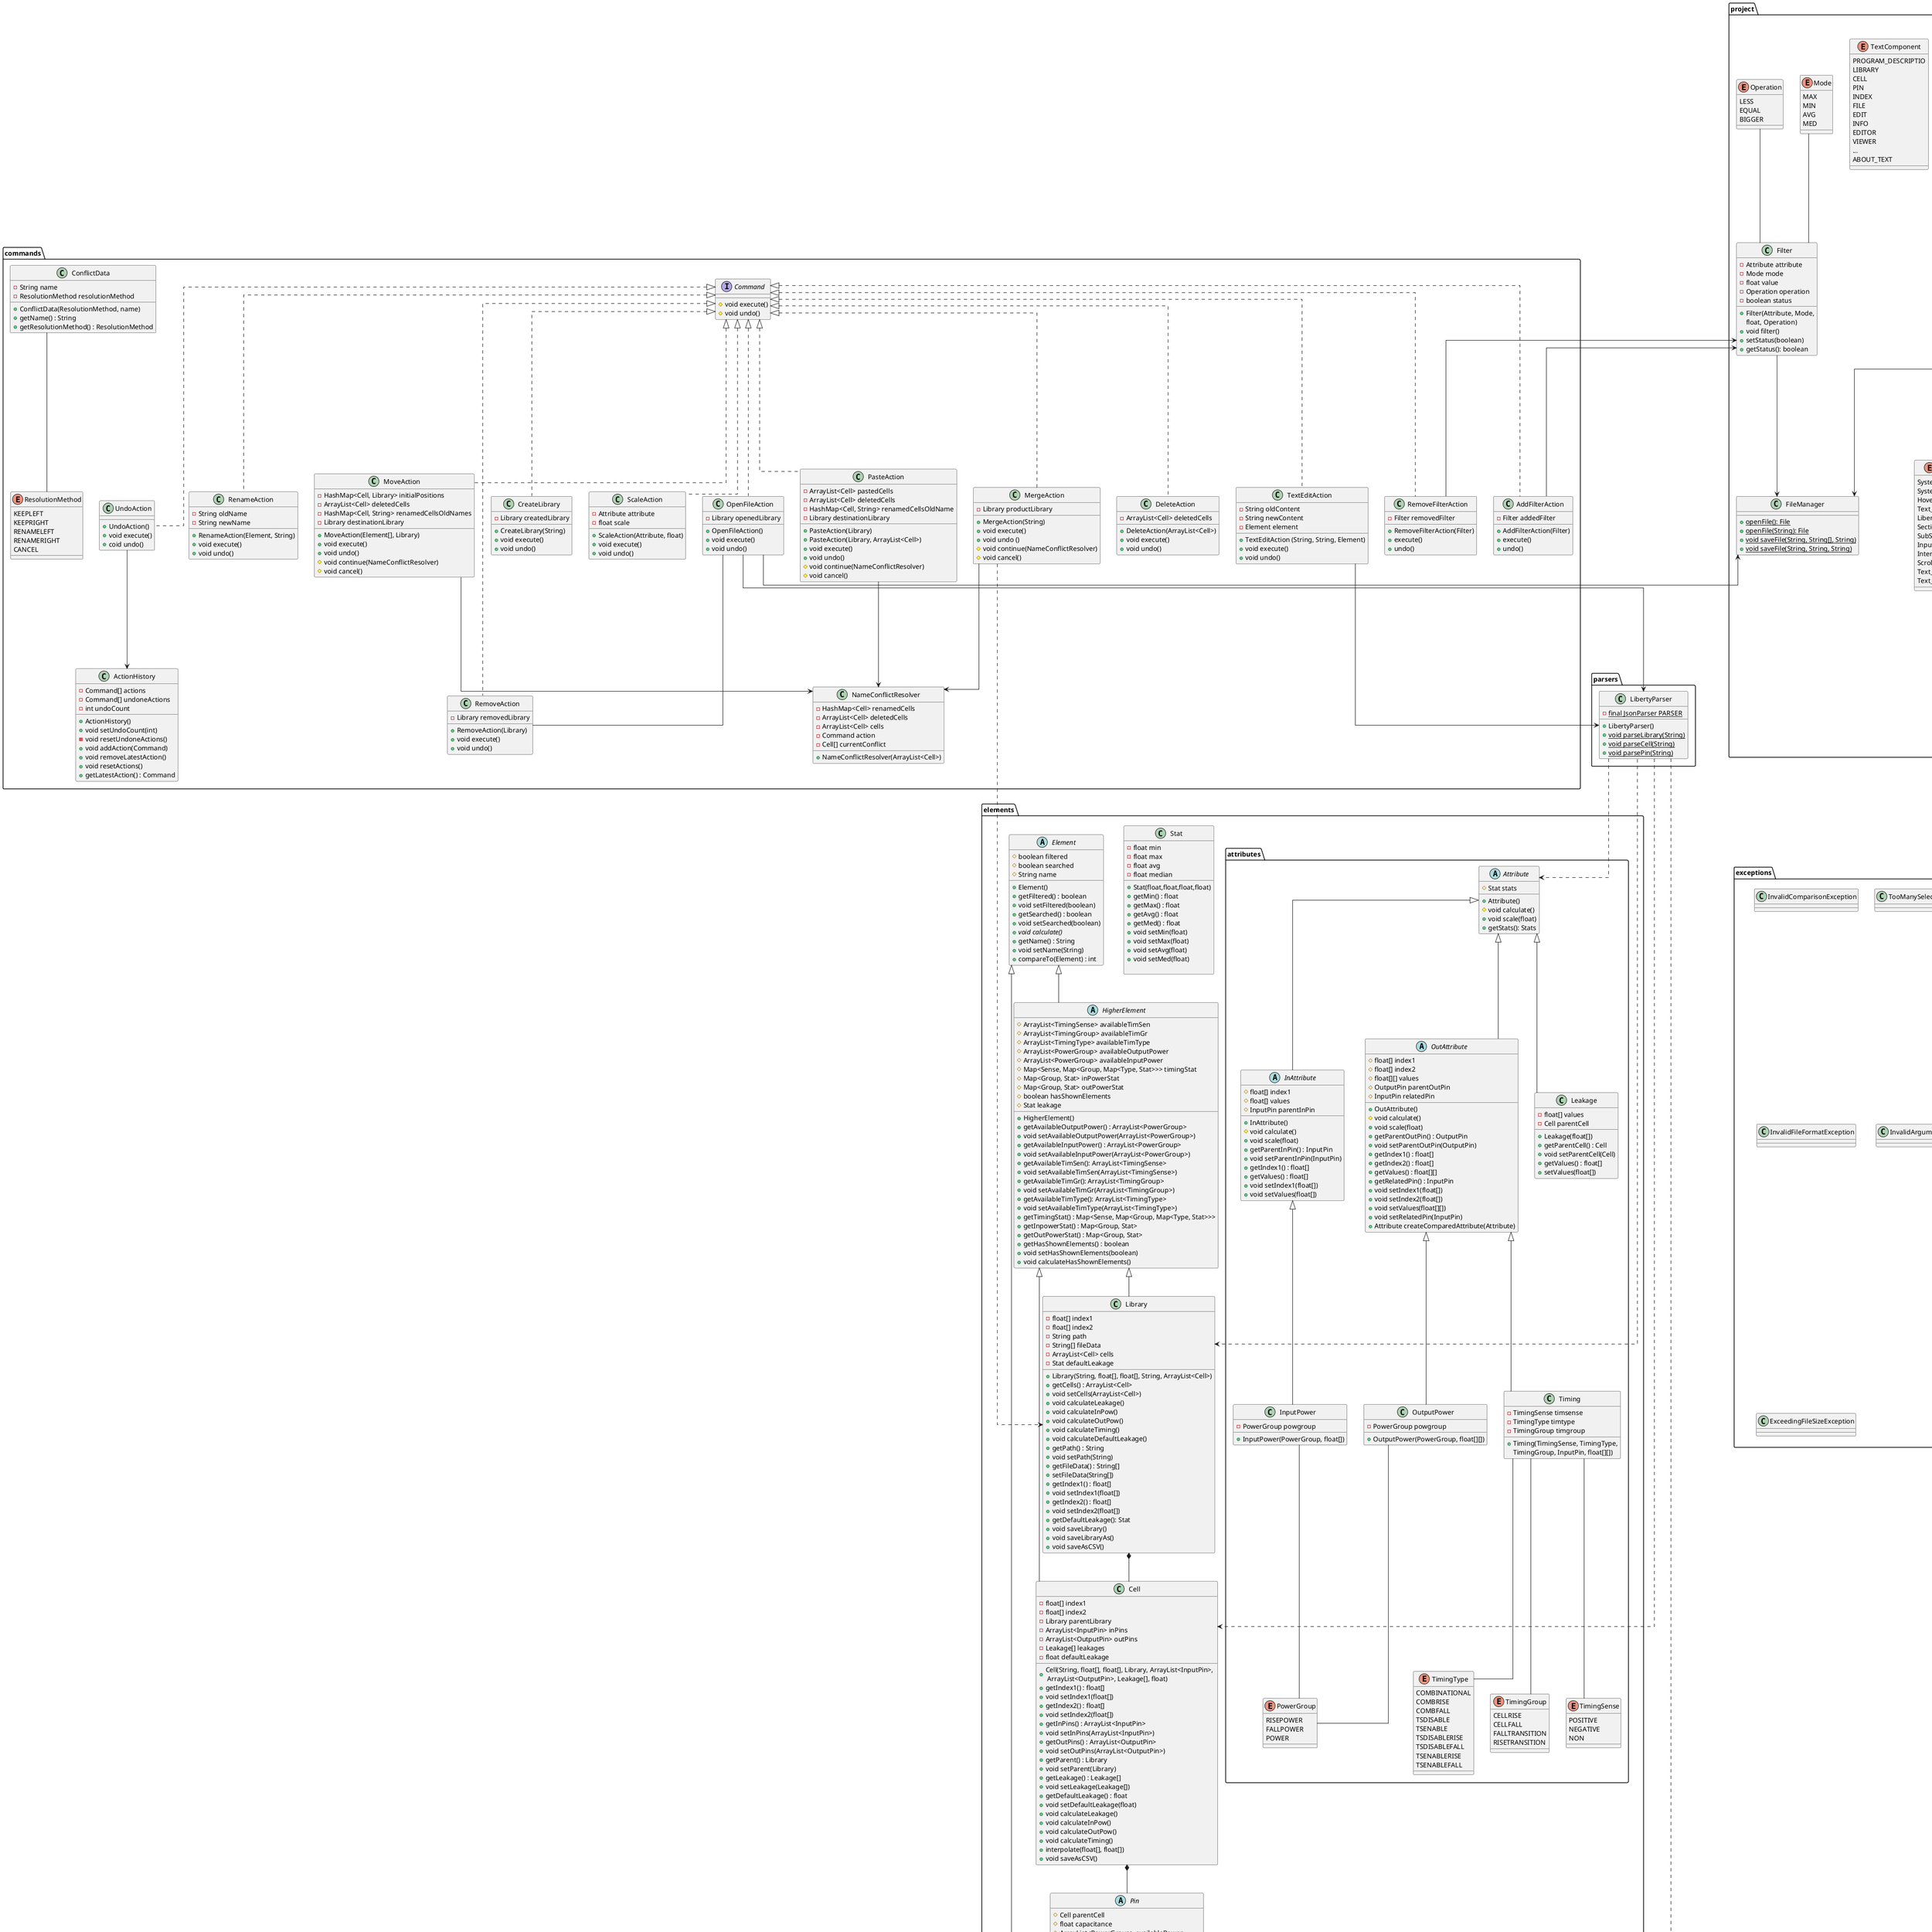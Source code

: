 @startuml Hallo
skinparam linetype ortho
!startsub DIAGRAM

/' package panelData{
    enum ElementType {
        LIBRARY
        CELL
        INPIN
        OUTPIN
    }
    enum AttributeType{
        OUTPOWER
        INPOWER
        DEFLEAKAGE
        LEAKAGE
        TIMING
        AREA
        CAPACITANCE
    }
    abstract class Panel{
        ElementType elementType
        String panelName
    }
    class TextEditor extends Panel{
        - Element element
        - String Content
        - String greyedBeforeContent
        - String greyedAfterContent
        __
        + search(String) : int
        + switchToElementView()
        + updateData()
    }
    interface GraphicImp{
        AttributeType attribute
        PowerGroup powgroup
        TimingGroup timgroup
        TimingType timtype
        TimingSense timsense
        Mode mode
        __
        {abstract} getData()
    }
    interface CompareView{
        __
        {abstract} void selectElement(Element)
        {abstract} void deselectElement(Element)
    }
    class CompareLibraryView extends Panel implements GraphicImp, CompareView{
        Element[] openedLibraries
        Library[] selectedLibraries
        __
        + void getData()
        + void selectElement(Element)
        + void deselectElement(Element)
    }
    class CompareCellPinView extends Panel implements GraphicImp, CompareView{
        Cell[] openedCells
        Element[] selectedElements
        __
        + void getData()
        + void selectElement(Element)
        + void deselectElement(Element)
    }
    class ElementView extends Panel implements GraphicImp{
        Element element
        __
        + void switchToTextEditor()
        + getData()
    }
}'/

package elements{
    class Stat {
        -float min 
        -float max
        -float avg
        -float median
        __
        + Stat(float,float,float,float)
        + getMin() : float
        + getMax() : float
        + getAvg() : float
        + getMed() : float
        + void setMin(float)
        + void setMax(float)
        + void setAvg(float)
        + void setMed(float)

    }
    package attributes {
        abstract class Attribute{ 
            # Stat stats
            __
            + Attribute()
            # void calculate()
            + void scale(float)
            + getStats(): Stats
        }
        abstract class InAttribute extends Attribute{ 
            # float[] index1
            # float[] values
            # InputPin parentInPin
            __
            + InAttribute()
            # void calculate()
            + void scale(float)
            + getParentInPin() : InputPin
            + void setParentInPin(InputPin)
            + getIndex1() : float[]
            + getValues() : float[]
            + void setIndex1(float[])
            + void setValues(float[])
        }
        abstract class OutAttribute extends Attribute{ 
            # float[] index1 
            # float[] index2
            # float[][] values
            # OutputPin parentOutPin
            # InputPin relatedPin
            __
            + OutAttribute()
            # void calculate()
            + void scale(float)
            + getParentOutPin() : OutputPin
            + void setParentOutPin(OutputPin)
            + getIndex1() : float[]
            + getIndex2() : float[]
            + getValues() : float[][]
            + getRelatedPin() : InputPin
            + void setIndex1(float[])
            + void setIndex2(float[])
            + void setValues(float[][])
            + void setRelatedPin(InputPin)
            + Attribute createComparedAttribute(Attribute)
        }
        enum TimingSense {
        POSITIVE
        NEGATIVE
        NON
        }
        enum TimingType {
        COMBINATIONAL
        COMBRISE
        COMBFALL
        TSDISABLE
        TSENABLE
        TSDISABLERISE
        TSDISABLEFALL
        TSENABLERISE
        TSENABLEFALL
        }
        enum TimingGroup {
        CELLRISE
        CELLFALL
        FALLTRANSITION
        RISETRANSITION
        }
        enum PowerGroup {
        RISEPOWER
        FALLPOWER
        POWER
        }
        class Timing extends OutAttribute {
            -TimingSense timsense
            -TimingType timtype
            -TimingGroup timgroup
            __
            + Timing(TimingSense, TimingType,
            TimingGroup, InputPin, float[][])
        }
        class InputPower extends InAttribute {
            -PowerGroup powgroup
            __
            + InputPower(PowerGroup, float[])
        }
        class OutputPower extends OutAttribute {
            -PowerGroup powgroup 
            __
            + OutputPower(PowerGroup, float[][])
        }
        class Leakage extends Attribute {
            - float[] values
            - Cell parentCell
            __
            + Leakage(float[])
            + getParentCell() : Cell
            + void setParentCell(Cell)
            + getValues() : float[]
            + setValues(float[])
        }
    }
    abstract class Element{
        # boolean filtered
        # boolean searched
        # String name
        __
        + Element()
        + getFiltered() : boolean
        + void setFiltered(boolean)
        + getSearched() : boolean
        + void setSearched(boolean)
        + {abstract} void calculate()
        + getName() : String
        + void setName(String)
        + compareTo(Element) : int
    }
    abstract class HigherElement extends Element{
        # ArrayList<TimingSense> availableTimSen
        # ArrayList<TimingGroup> availableTimGr
        # ArrayList<TimingType> availableTimType
        # ArrayList<PowerGroup> availableOutputPower
        # ArrayList<PowerGroup> availableInputPower
        # Map<Sense, Map<Group, Map<Type, Stat>>> timingStat
        # Map<Group, Stat> inPowerStat
        # Map<Group, Stat> outPowerStat
        # boolean hasShownElements
        # Stat leakage
        __
        + HigherElement()
        + getAvailableOutputPower() : ArrayList<PowerGroup>
        + void setAvailableOutputPower(ArrayList<PowerGroup>)
        + getAvailableInputPower() : ArrayList<PowerGroup>
        + void setAvailableInputPower(ArrayList<PowerGroup>)
        + getAvailableTimSen(): ArrayList<TimingSense>
        + void setAvailableTimSen(ArrayList<TimingSense>)
        + getAvailableTimGr(): ArrayList<TimingGroup>
        + void setAvailableTimGr(ArrayList<TimingGroup>)
        + getAvailableTimType(): ArrayList<TimingType>
        + void setAvailableTimType(ArrayList<TimingType>)
        + getTimingStat() : Map<Sense, Map<Group, Map<Type, Stat>>>
        + getInpowerStat() : Map<Group, Stat>
        + getOutPowerStat() : Map<Group, Stat>
        + getHasShownElements() : boolean
        + void setHasShownElements(boolean)
        + void calculateHasShownElements()
    }
    class Library extends HigherElement{
        - float[] index1
        - float[] index2
        - String path
        - String[] fileData
        - ArrayList<Cell> cells
        - Stat defaultLeakage
        __
        + Library(String, float[], float[], String, ArrayList<Cell>)
        + getCells() : ArrayList<Cell>
        + void setCells(ArrayList<Cell>)
        + void calculateLeakage()
        + void calculateInPow()
        + void calculateOutPow()
        + void calculateTiming()
        + void calculateDefaultLeakage()
        + getPath() : String
        + void setPath(String)
        + getFileData() : String[]
        + setFileData(String[])
        + getIndex1() : float[]
        + void setIndex1(float[])
        + getIndex2() : float[]
        + void setIndex2(float[])
        + getDefaultLeakage(): Stat
        + void saveLibrary()
        + void saveLibraryAs()
        + void saveAsCSV()
    }
    class Cell extends HigherElement{
        - float[] index1
        - float[] index2
        - Library parentLibrary
        - ArrayList<InputPin> inPins
        - ArrayList<OutputPin> outPins
        - Leakage[] leakages
        - float defaultLeakage
        __
        + Cell(String, float[], float[], Library, ArrayList<InputPin>, \n ArrayList<OutputPin>, Leakage[], float)
        + getIndex1() : float[]
        + void setIndex1(float[])
        + getIndex2() : float[]
        + void setIndex2(float[])
        + getInPins() : ArrayList<InputPin>
        + void setInPins(ArrayList<InputPin>)
        + getOutPins() : ArrayList<OutputPin>
        + void setOutPins(ArrayList<OutputPin>)
        + getParent() : Library
        + void setParent(Library)
        + getLeakage() : Leakage[]
        + void setLeakage(Leakage[])
        + getDefaultLeakage() : float
        + void setDefaultLeakage(float)
        + void calculateLeakage()
        + void calculateInPow()
        + void calculateOutPow()
        + void calculateTiming()
        + interpolate(float[], float[])
        + void saveAsCSV()
    }
    abstract class Pin extends Element{
        # Cell parentCell
        # float capacitance
        # ArrayList<PowerGroup> availablePower
        __
        + Pin()
        + getParent() : Cell
        + void setParent(Cell)
        + getAvailablePower() : ArrayList<PowerGroup>
        + setAvailablePower() : ArrayList<PowerGroup>
        + interpolate(float[], float[])
    }
    class InputPin{
        - ArrayList<InputPower> inputPowers
        __
        + InputPin(String, Cell, ArrayList<InputPower>)
        + void calculatePower()
        + getInputPowers(): ArrayList<InputPower>
        + void setInputPowers(ArrayList<InputPower>)
    }
    class OutputPin{
        - ArrayList<TimingSense> availableTimSen
        - ArrayList<TimingGroup> availableTimGr
        - ArrayList<TimingType> availableTimType
        - ArrayList<OutputPower> outputPowers
        - ArrayList<Timing> timings
        - String outPutFunction
        __
        + OutputPin(String, Cell, ArrayList<OutputPower>, ArrayList<Timing>)
        + getTimings(): ArrayList<Timing>
        + void setTimings(ArrayList<Timing>)
        + getOutputPowers(): ArrayList<OutputPower>
        + void setOutputPowers(ArrayList<OutputPower>)
        + getAvailableTimSen(): ArrayList<TimingSense>
        + setAvailableTimSen(ArrayList<TimingSense>)
        + getAvailableTimGr(): ArrayList<TimingGroup>
        + setAvailableTimGr(ArrayList<TimingGroup>)
        + getAvailableTimType(): ArrayList<TimingType>
        + setAvailableTimType(ArrayList<TimingType>)
        + getOutputFunction(): String
        + void setOutputFunction(String)
        + void calculatePower()
        + void calculateTiming()
        + void saveAsCSV()
    }
}


package exceptions{
    class InvalidComparisonException
    class InvalidFileFormatException
    class ExceedingFileSizeException
    class TooManySelectedException
    class TooManyPanelsOpenedException
    class InvalidArgumentException
    class InvalidNameException
}
package commands{
    interface Command{
        __
        # void execute()
        # void undo()
    }
    class ActionHistory{
        - Command[] actions
        - Command[] undoneActions
        - int undoCount
        __
        + ActionHistory()
        + void setUndoCount(int)
        - void resetUndoneActions()
        + void addAction(Command)
        + void removeLatestAction()
        + void resetActions()
        + getLatestAction() : Command
    }
    class CreateLibrary implements Command{
        - Library createdLibrary
        __
        + CreateLibrary(String)
        + void execute()
        + void undo()
    }
    class ScaleAction implements Command{
        - Attribute attribute
        - float scale
        __
        + ScaleAction(Attribute, float)
        + void execute()
        + void undo()
    }
    
    class RemoveFilterAction implements Command{
        - Filter removedFilter
        __
        + RemoveFilterAction(Filter)
        + execute()
        + undo()
    }
    class AddFilterAction implements Command{
        - Filter addedFilter
        __
        + AddFilterAction(Filter)
        + execute()
        + undo()
    }
    class TextEditAction implements Command{
        - String oldContent
        - String newContent
        - Element element
        __
        + TextEditAction (String, String, Element)
        + void execute()
        + void undo()
    }
    class UndoAction implements Command{
        __
        + UndoAction()
        + void execute()
        + coid undo()
    }
    class MergeAction implements Command{
        - Library productLibrary
        __
        + MergeAction(String)
        + void execute()
        + void undo ()
        # void continue(NameConflictResolver)
        # void cancel()
    }
    class DeleteAction implements Command{
        - ArrayList<Cell> deletedCells
        __
        + DeleteAction(ArrayList<Cell>)
        + void execute()
        + void undo()
    }
    class RemoveAction implements Command{
        - Library removedLibrary
        __
        + RemoveAction(Library)
        + void execute()
        + void undo()
    }
    class PasteAction implements Command{
        - ArrayList<Cell> pastedCells
        - ArrayList<Cell> deletedCells
        - HashMap<Cell, String> renamedCellsOldName
        - Library destinationLibrary
        __
        + PasteAction(Library)
        + PasteAction(Library, ArrayList<Cell>)
        + void execute()
        + void undo()
        # void continue(NameConflictResolver)
        # void cancel()
    }
    class MoveAction implements Command{
        - HashMap<Cell, Library> initialPositions
        - ArrayList<Cell> deletedCells
        - HashMap<Cell, String> renamedCellsOldNames
        - Library destinationLibrary
        __
        + MoveAction(Element[], Library)
        + void execute()
        + void undo()
        # void continue(NameConflictResolver)
        # void cancel()
    }
    class RenameAction implements Command{
        - String oldName
        - String newName
        __
        + RenameAction(Element, String)
        + void execute()
        + void undo()
    }
    class OpenFileAction implements Command {
        - Library openedLibrary
        __
        + OpenFileAction()
        + void execute()
        + void undo()
    }
    class NameConflictResolver{
        - HashMap<Cell> renamedCells
        - ArrayList<Cell> deletedCells
        - ArrayList<Cell> cells
        - Command action
        - Cell[] currentConflict
        __
        + NameConflictResolver(ArrayList<Cell>)
    }
    class ConflictData{
        - String name
        - ResolutionMethod resolutionMethod
        __
        + ConflictData(ResolutionMethod, name)
        + getName() : String
        + getResolutionMethod() : ResolutionMethod
    }
    enum ResolutionMethod{
        KEEPLEFT
        KEEPRIGHT
        RENAMELEFT
        RENAMERIGHT
        CANCEL
    }
    ConflictData -- ResolutionMethod
    MoveAction --> NameConflictResolver
    PasteAction --> NameConflictResolver
    MergeAction --> NameConflictResolver
    OpenFileAction -- RemoveAction
    /'class SelectStatAction implements Command{
        __
        + SelectStatAction(String)
        + void execute()
        + void undo()
    }
    class SelectDropdownAction implements Command {
        + SelectDropdownAction(String)
        + void execute()
        + void undo()
    }
    class SelectCompareAction implements Command {
        + SelectCompareAction(Element)
        + void execute()
        + void undo()
    }
    '/
}


package parsers { 
    class LibertyParser {
    - {static} final JsonParser PARSER
    __
    + LibertyParser()
    + {static} void parseLibrary(String)
    + {static} void parseCell(String)
    + {static} void parsePin(String)
    }
}
package compilers {
    interface Compiler{
    __
    + {Static} compile(Pin): String
    + {Static} compile(Cell): String
    + {Static} compile(Library): String
    }
    class CSVCompiler implements Compiler{
    __
    + CSVCompiler()
    + {Static} compile(Pin): String
    + {Static} compile(Cell): String
    + {Static} compile(Library): String
    }
    class LibertyCompiler implements Compiler{
    + LibertyCompiler()
    + {Static} compile(Pin): String
    + {Static} compile(Cell): String
    + {Static} compile(Library): String
    }
}

package project {
    class Model {
        - {static} Model instance = new Model()
        - Project currentProject
        - Settings currentSettings
        - Shortcuts currentShortcuts
        __
        - Model()
        + {static} Model getInstance()
        + Project getCurrentProject()
        + void loadProject()
        + void saveProject()
        + Settings getCurrentSettings()
        + void saveSettings()
        + void resetSettings()
        + Shortcuts getCurrentShortcuts()
        + void saveShortcuts()
        + void resetShorcuts()
        + notify()
    }
    class Project {
    - ArrayList<Library> libraries
    - HashSet<Element> copiedElements
    - HashSet<Element> openedInTextElements
    - ArrayList<Filter> filters
    __
    + Project()
    + notify()
    + getLibraries() : ArrayList<Library>
    + getCopiedElements(): HashSet<Element>
    + getOpenedInTextElements(): HashSet<Element>
    + getFilters(): ArrayList<Filter>
    + void setLibraries(ArrayList<Library>) 
    + void setOpenedInTextElements(HashSet<Element>)
    + void setCopiedElements(ArrayList<Element>)
    + void setFilters(ArrayList<Filter>)
    + void saveDefaultFilters()
    + void loadDefaultFilters()
    }
    class FileManager{
        __
        + {static} openFile(): File
        + {static} openFile(String): File
        + {static} void saveFile(String, String[], String)
        + {static} void saveFile(String, String, String)
    }
    class Interpolator{
        __
        + Interpolator()
        + {static} float[] interpolate(float[], float[], float[])
        + {static} float[][] bicubicInterpolate(float[], float[], float[][], float[], float[])
    }
enum LanguageEnum{
        ENGLISH
        DEUTSCH
        TURK
        SHQIP
        FRANCAIS
    }
    enum ColorThemeEnum{
        Theme1
        Theme2
        Theme3
        ANDSOON
    }
    class Settings{
        - Language currentLanguage
        - ColorTheme colorTheme
        - String fontType
        - int fontSize
        - int barCount
        - int undoCount
        - boolean editorOpenedFirst
        __
        + Settings()
        + void setLanguage(LanguageEnum)
        + void setColorTheme(ColorThemeEnum)
        + void setFontType(String)
        + void setFontSize(int)
        + void setBarCount(int)
        + void setUndoCount(int)
        + void setEditorOpenedFirst(boolean)
        + getLanguage() : LanguageEnum
        + getColorTheme() : ColorThemeEnum
        + getFontType() : String
        + getFontSize() : int
        + getBarCount() : int
        + getUndoCount() : int
        + getEditorOpenedFirst(): boolean
        - void notify()
    }
    LanguageEnum -- Settings
    ColorThemeEnum -- Settings
    class ColorTheme{
        - HashMap<ColorEnum, colors>
        __
        + ColorTheme()
        + getColor(ColorEnum): int[]
    }
    enum ColorEnum{
        System_BG
        System_Shade
        Hover_Highlight
        Text_Default
        Liberty_Window_BG
        Section
        SubSection
        Input_Field_BG
        Interactable_BG
        Scroll_Bar_Handle
        Text_Active
        Text_Selected
    }
    ColorEnum -- ColorTheme
    class Language{
        - HashMap<TextComponent, String>
        __
        + getTextComponent(TextComponent)
    }
    enum TextComponent{
        PROGRAM_DESCRIPTIO
        LIBRARY
        CELL
        PIN
        INDEX
        FILE
        EDIT
        INFO
        EDITOR
        VIEWER
        ...
        ABOUT_TEXT
    }
    Settings *-- ColorTheme
    Settings *-- Language
    class Shortcuts{
    - HashMap<char, Event> commands
    __
    + void setKey(char, Event)
    + void removeKey(char)
    + ArrayList<char> getKeys()
    + Event getAction(char)
    }
    enum Operation{
        LESS
        EQUAL
        BIGGER
    }
    enum Mode{
        MAX
        MIN
        AVG
        MED
    }
    class Filter{
        - Attribute attribute
        - Mode mode
        - float value
        - Operation operation
        - boolean status
        __
        + Filter(Attribute, Mode, 
        float, Operation)
        + void filter()
        + setStatus(boolean)
        + getStatus(): boolean
    }
}
Project --> Compiler
Project --> CSVCompiler
Model --> Settings
Model --> Shortcuts
Model --> FileManager
Filter --> FileManager
MergeAction ..> Library
Project --* Model
TextEditAction --> LibertyParser
LibertyParser ..> Library
LibertyParser ..> Cell
LibertyParser ..> Pin
/'SelectDropdownAction --> Attribute
SelectStatAction --> Attribute '/
OpenFileAction --> FileManager
OpenFileAction --> LibertyParser
UndoAction --> ActionHistory
Filter <-- AddFilterAction
Filter <-- RemoveFilterAction
Pin <|-- InputPin
Pin <|-- OutputPin
Operation -- Filter
Mode -- Filter
TimingSense -- Timing
TimingType -- Timing
TimingGroup -- Timing
PowerGroup -- OutputPower
PowerGroup -- InputPower
Library *-- Cell
Cell *-- Pin
Project --> LibertyCompiler
LibertyParser ..> Attribute
!endsub

/' project -[hidden]> compiler
compiler -[hidden]-> parser
parser -[hidden]> element
project-[hidden]> commands '/
OutputPower -[hidden]> InputPower
InputPower -[hidden]-> PowerGroup
Timing -[hidden]-> TimingType
Timing -[hidden]-> TimingSense
Timing -[hidden]-> TimingGroup
elements -[hidden]> exceptions
InvalidComparisonException -[hidden]-> InvalidFileFormatException
InvalidFileFormatException -[hidden]-> ExceedingFileSizeException




@enduml
